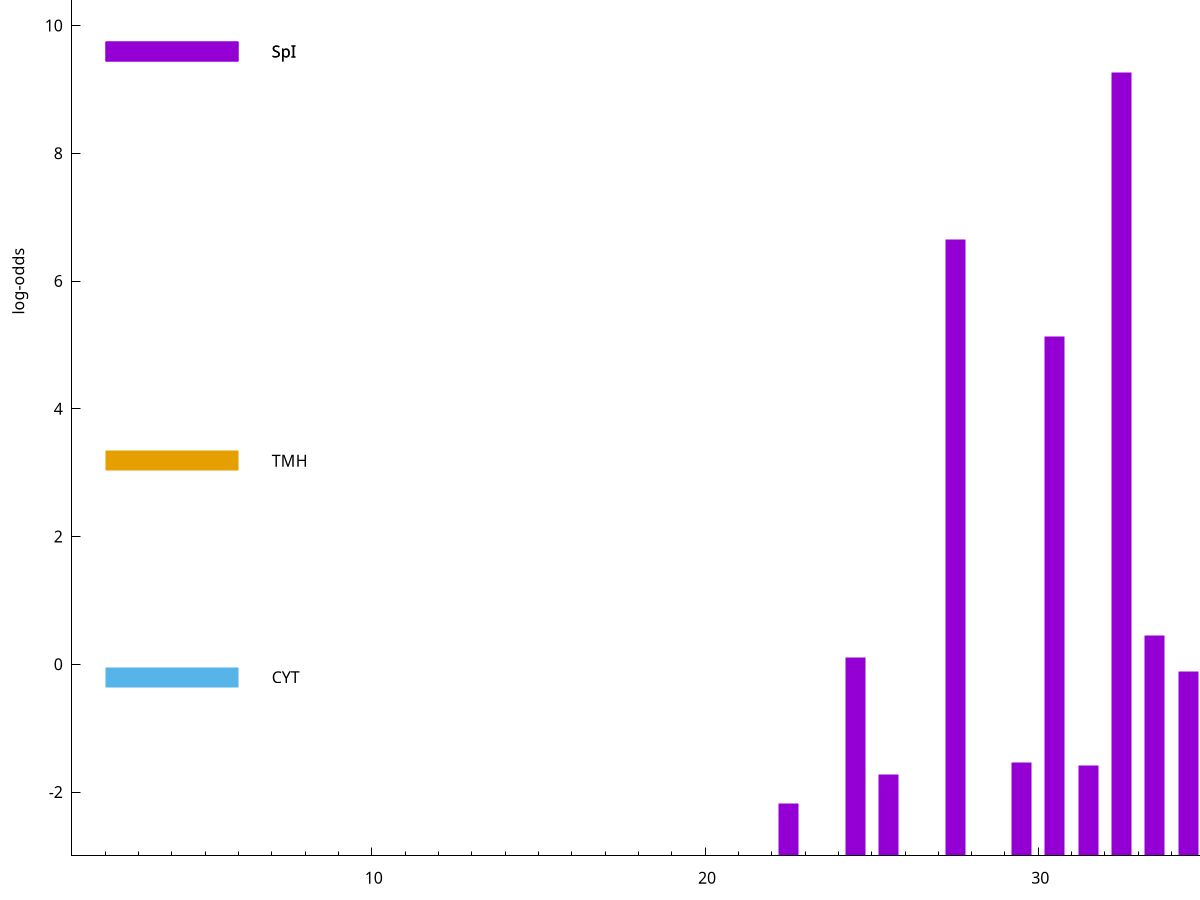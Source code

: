 set title "LipoP predictions for SRR5666468.gff"
set size 2., 1.4
set xrange [1:70] 
set mxtics 10
set yrange [-3:15]
set y2range [0:18]
set ylabel "log-odds"
set term postscript eps color solid "Helvetica" 30
set output "SRR5666468.gff15.eps"
set arrow from 2,9.59314 to 6,9.59314 nohead lt 1 lw 20
set label "SpI" at 7,9.59314
set arrow from 2,3.18889 to 6,3.18889 nohead lt 4 lw 20
set label "TMH" at 7,3.18889
set arrow from 2,-0.200913 to 6,-0.200913 nohead lt 3 lw 20
set label "CYT" at 7,-0.200913
set arrow from 2,9.59314 to 6,9.59314 nohead lt 1 lw 20
set label "SpI" at 7,9.59314
# NOTE: The scores below are the log-odds scores with the threshold
# NOTE: subtracted (a hack to make gnuplot make the histogram all
# NOTE: look nice).
plot "-" axes x1y2 title "" with impulses lt 1 lw 20
32.500000 12.270810
27.500000 9.647530
30.500000 8.126470
35.500000 6.862570
33.500000 3.450382
24.500000 3.108229
34.500000 2.887082
29.500000 1.467830
31.500000 1.416370
25.500000 1.274330
40.500000 0.828420
22.500000 0.825730
e
exit
